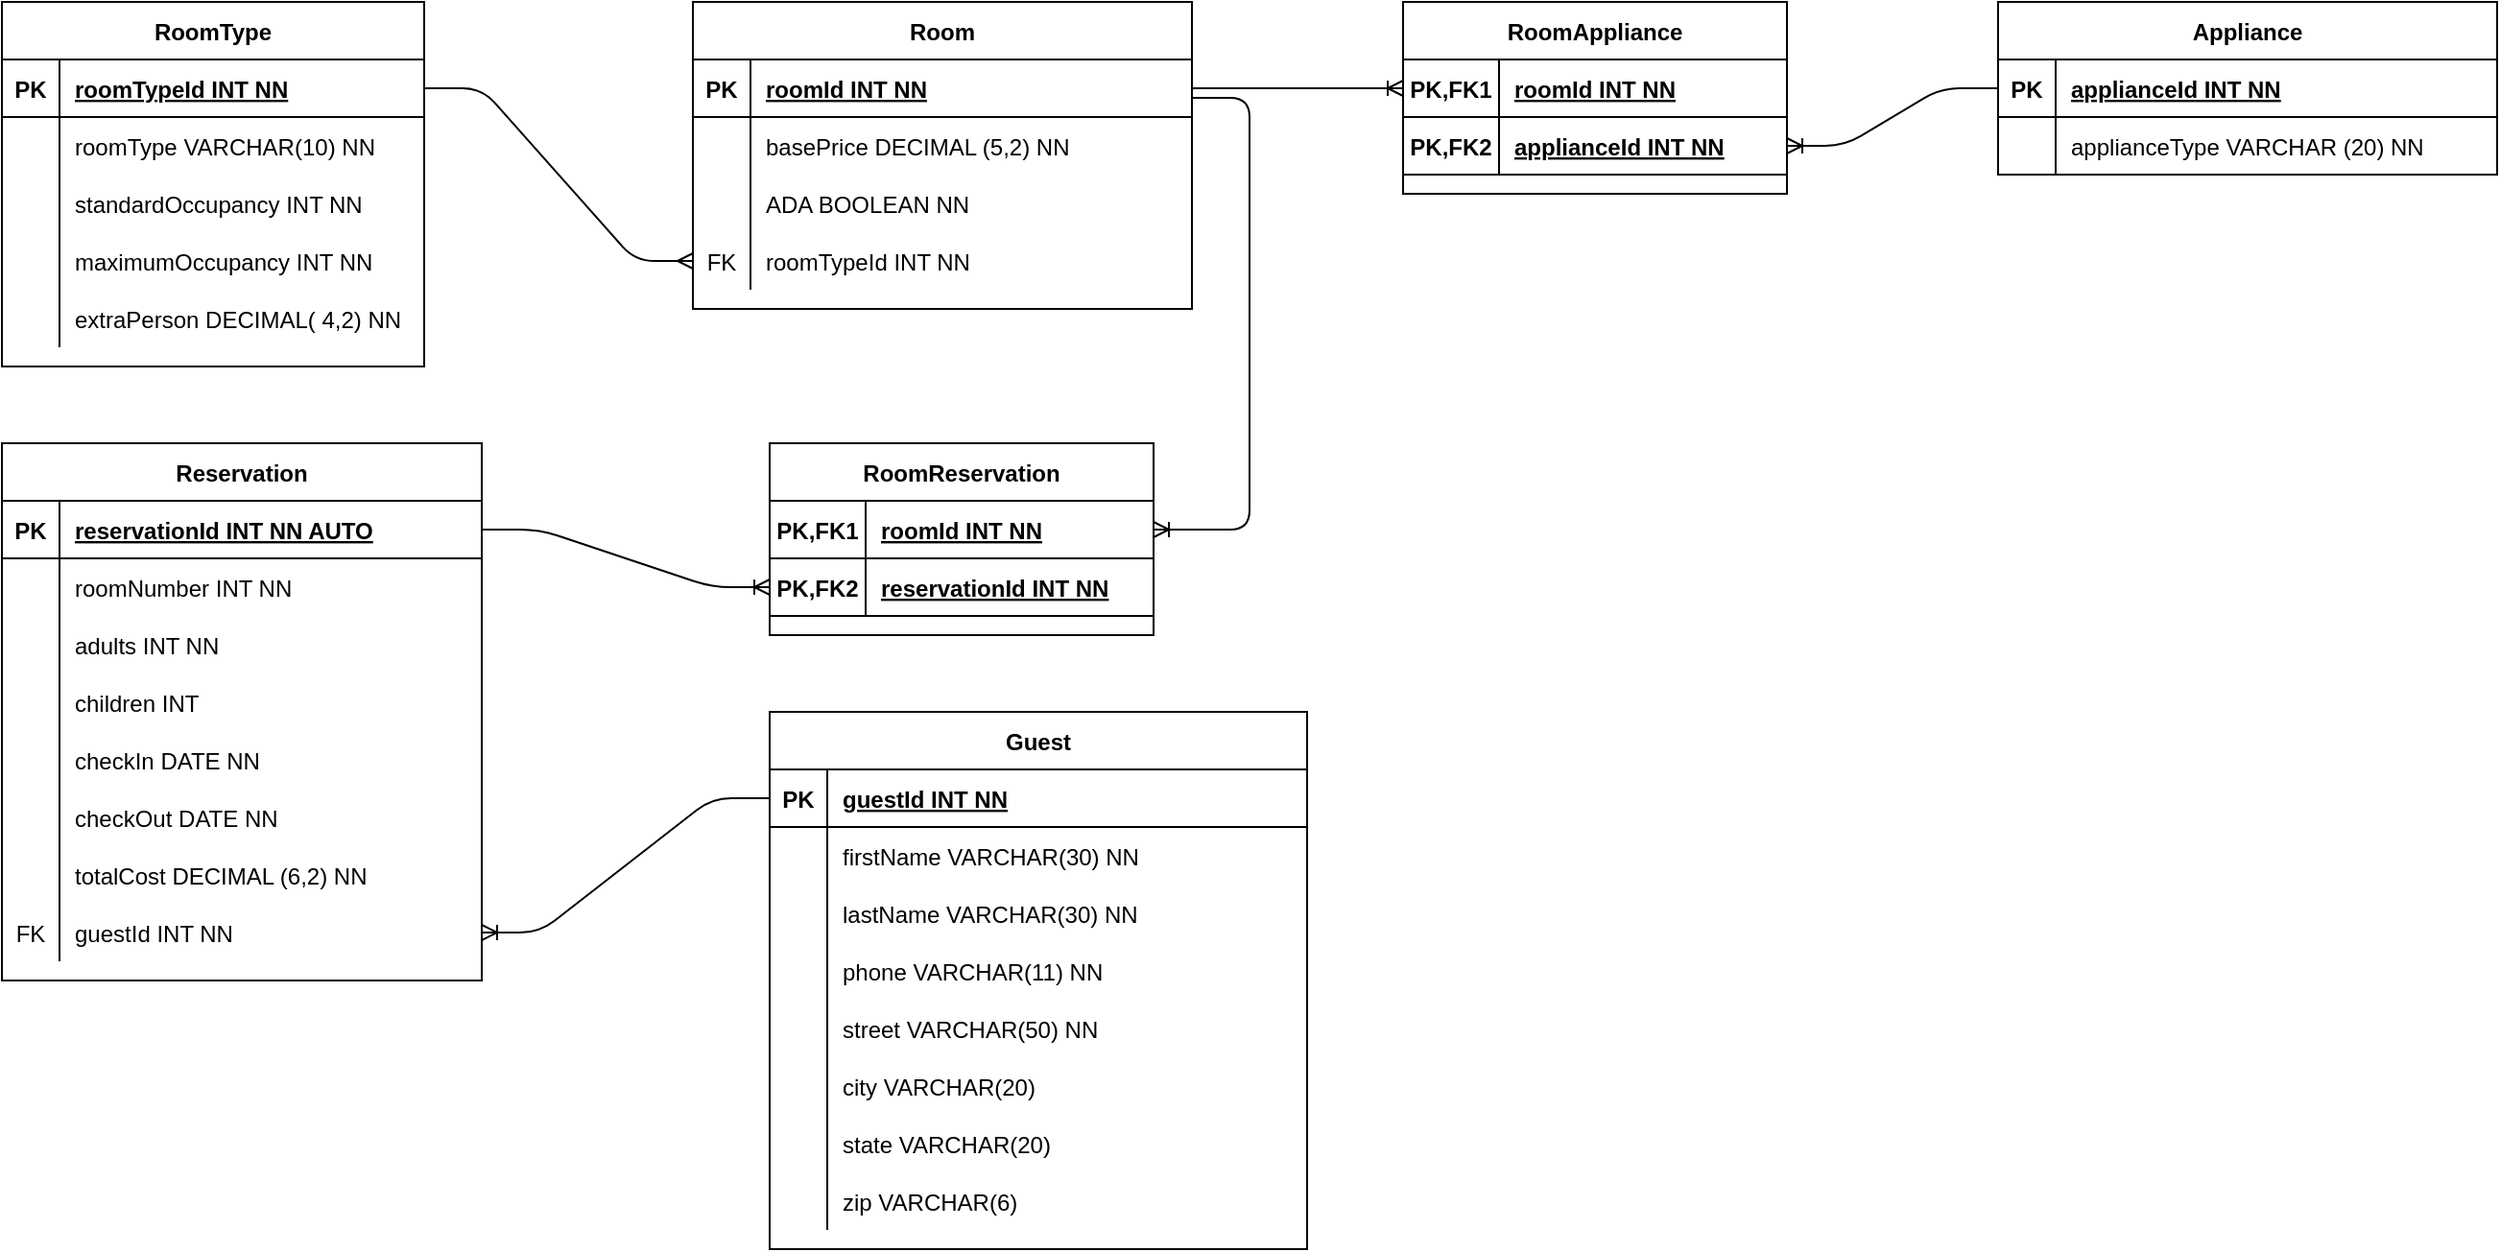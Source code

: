 <mxfile version="13.10.6" type="device"><diagram id="R2lEEEUBdFMjLlhIrx00" name="Page-1"><mxGraphModel dx="1038" dy="523" grid="1" gridSize="10" guides="1" tooltips="1" connect="1" arrows="1" fold="1" page="1" pageScale="1" pageWidth="850" pageHeight="1100" math="0" shadow="0" extFonts="Permanent Marker^https://fonts.googleapis.com/css?family=Permanent+Marker"><root><mxCell id="0"/><mxCell id="1" parent="0"/><mxCell id="MQAcU1y-1bEN9qpR6z3b-1" value="Room" style="shape=table;startSize=30;container=1;collapsible=1;childLayout=tableLayout;fixedRows=1;rowLines=0;fontStyle=1;align=center;resizeLast=1;" vertex="1" parent="1"><mxGeometry x="370" y="200" width="260" height="160" as="geometry"/></mxCell><mxCell id="MQAcU1y-1bEN9qpR6z3b-2" value="" style="shape=partialRectangle;collapsible=0;dropTarget=0;pointerEvents=0;fillColor=none;top=0;left=0;bottom=1;right=0;points=[[0,0.5],[1,0.5]];portConstraint=eastwest;" vertex="1" parent="MQAcU1y-1bEN9qpR6z3b-1"><mxGeometry y="30" width="260" height="30" as="geometry"/></mxCell><mxCell id="MQAcU1y-1bEN9qpR6z3b-3" value="PK" style="shape=partialRectangle;connectable=0;fillColor=none;top=0;left=0;bottom=0;right=0;fontStyle=1;overflow=hidden;" vertex="1" parent="MQAcU1y-1bEN9qpR6z3b-2"><mxGeometry width="30" height="30" as="geometry"/></mxCell><mxCell id="MQAcU1y-1bEN9qpR6z3b-4" value="roomId INT NN" style="shape=partialRectangle;connectable=0;fillColor=none;top=0;left=0;bottom=0;right=0;align=left;spacingLeft=6;fontStyle=5;overflow=hidden;" vertex="1" parent="MQAcU1y-1bEN9qpR6z3b-2"><mxGeometry x="30" width="230" height="30" as="geometry"/></mxCell><mxCell id="MQAcU1y-1bEN9qpR6z3b-5" value="" style="shape=partialRectangle;collapsible=0;dropTarget=0;pointerEvents=0;fillColor=none;top=0;left=0;bottom=0;right=0;points=[[0,0.5],[1,0.5]];portConstraint=eastwest;" vertex="1" parent="MQAcU1y-1bEN9qpR6z3b-1"><mxGeometry y="60" width="260" height="30" as="geometry"/></mxCell><mxCell id="MQAcU1y-1bEN9qpR6z3b-6" value="" style="shape=partialRectangle;connectable=0;fillColor=none;top=0;left=0;bottom=0;right=0;editable=1;overflow=hidden;" vertex="1" parent="MQAcU1y-1bEN9qpR6z3b-5"><mxGeometry width="30" height="30" as="geometry"/></mxCell><mxCell id="MQAcU1y-1bEN9qpR6z3b-7" value="basePrice DECIMAL (5,2) NN" style="shape=partialRectangle;connectable=0;fillColor=none;top=0;left=0;bottom=0;right=0;align=left;spacingLeft=6;overflow=hidden;" vertex="1" parent="MQAcU1y-1bEN9qpR6z3b-5"><mxGeometry x="30" width="230" height="30" as="geometry"/></mxCell><mxCell id="MQAcU1y-1bEN9qpR6z3b-8" value="" style="shape=partialRectangle;collapsible=0;dropTarget=0;pointerEvents=0;fillColor=none;top=0;left=0;bottom=0;right=0;points=[[0,0.5],[1,0.5]];portConstraint=eastwest;" vertex="1" parent="MQAcU1y-1bEN9qpR6z3b-1"><mxGeometry y="90" width="260" height="30" as="geometry"/></mxCell><mxCell id="MQAcU1y-1bEN9qpR6z3b-9" value="" style="shape=partialRectangle;connectable=0;fillColor=none;top=0;left=0;bottom=0;right=0;editable=1;overflow=hidden;" vertex="1" parent="MQAcU1y-1bEN9qpR6z3b-8"><mxGeometry width="30" height="30" as="geometry"/></mxCell><mxCell id="MQAcU1y-1bEN9qpR6z3b-10" value="ADA BOOLEAN NN" style="shape=partialRectangle;connectable=0;fillColor=none;top=0;left=0;bottom=0;right=0;align=left;spacingLeft=6;overflow=hidden;" vertex="1" parent="MQAcU1y-1bEN9qpR6z3b-8"><mxGeometry x="30" width="230" height="30" as="geometry"/></mxCell><mxCell id="MQAcU1y-1bEN9qpR6z3b-11" value="" style="shape=partialRectangle;collapsible=0;dropTarget=0;pointerEvents=0;fillColor=none;top=0;left=0;bottom=0;right=0;points=[[0,0.5],[1,0.5]];portConstraint=eastwest;" vertex="1" parent="MQAcU1y-1bEN9qpR6z3b-1"><mxGeometry y="120" width="260" height="30" as="geometry"/></mxCell><mxCell id="MQAcU1y-1bEN9qpR6z3b-12" value="FK" style="shape=partialRectangle;connectable=0;fillColor=none;top=0;left=0;bottom=0;right=0;editable=1;overflow=hidden;" vertex="1" parent="MQAcU1y-1bEN9qpR6z3b-11"><mxGeometry width="30" height="30" as="geometry"/></mxCell><mxCell id="MQAcU1y-1bEN9qpR6z3b-13" value="roomTypeId INT NN" style="shape=partialRectangle;connectable=0;fillColor=none;top=0;left=0;bottom=0;right=0;align=left;spacingLeft=6;overflow=hidden;" vertex="1" parent="MQAcU1y-1bEN9qpR6z3b-11"><mxGeometry x="30" width="230" height="30" as="geometry"/></mxCell><mxCell id="MQAcU1y-1bEN9qpR6z3b-14" value="RoomType" style="shape=table;startSize=30;container=1;collapsible=1;childLayout=tableLayout;fixedRows=1;rowLines=0;fontStyle=1;align=center;resizeLast=1;" vertex="1" parent="1"><mxGeometry x="10" y="200" width="220" height="190" as="geometry"/></mxCell><mxCell id="MQAcU1y-1bEN9qpR6z3b-15" value="" style="shape=partialRectangle;collapsible=0;dropTarget=0;pointerEvents=0;fillColor=none;top=0;left=0;bottom=1;right=0;points=[[0,0.5],[1,0.5]];portConstraint=eastwest;" vertex="1" parent="MQAcU1y-1bEN9qpR6z3b-14"><mxGeometry y="30" width="220" height="30" as="geometry"/></mxCell><mxCell id="MQAcU1y-1bEN9qpR6z3b-16" value="PK" style="shape=partialRectangle;connectable=0;fillColor=none;top=0;left=0;bottom=0;right=0;fontStyle=1;overflow=hidden;" vertex="1" parent="MQAcU1y-1bEN9qpR6z3b-15"><mxGeometry width="30" height="30" as="geometry"/></mxCell><mxCell id="MQAcU1y-1bEN9qpR6z3b-17" value="roomTypeId INT NN" style="shape=partialRectangle;connectable=0;fillColor=none;top=0;left=0;bottom=0;right=0;align=left;spacingLeft=6;fontStyle=5;overflow=hidden;" vertex="1" parent="MQAcU1y-1bEN9qpR6z3b-15"><mxGeometry x="30" width="190" height="30" as="geometry"/></mxCell><mxCell id="MQAcU1y-1bEN9qpR6z3b-18" value="" style="shape=partialRectangle;collapsible=0;dropTarget=0;pointerEvents=0;fillColor=none;top=0;left=0;bottom=0;right=0;points=[[0,0.5],[1,0.5]];portConstraint=eastwest;" vertex="1" parent="MQAcU1y-1bEN9qpR6z3b-14"><mxGeometry y="60" width="220" height="30" as="geometry"/></mxCell><mxCell id="MQAcU1y-1bEN9qpR6z3b-19" value="" style="shape=partialRectangle;connectable=0;fillColor=none;top=0;left=0;bottom=0;right=0;editable=1;overflow=hidden;" vertex="1" parent="MQAcU1y-1bEN9qpR6z3b-18"><mxGeometry width="30" height="30" as="geometry"/></mxCell><mxCell id="MQAcU1y-1bEN9qpR6z3b-20" value="roomType VARCHAR(10) NN" style="shape=partialRectangle;connectable=0;fillColor=none;top=0;left=0;bottom=0;right=0;align=left;spacingLeft=6;overflow=hidden;" vertex="1" parent="MQAcU1y-1bEN9qpR6z3b-18"><mxGeometry x="30" width="190" height="30" as="geometry"/></mxCell><mxCell id="MQAcU1y-1bEN9qpR6z3b-21" value="" style="shape=partialRectangle;collapsible=0;dropTarget=0;pointerEvents=0;fillColor=none;top=0;left=0;bottom=0;right=0;points=[[0,0.5],[1,0.5]];portConstraint=eastwest;" vertex="1" parent="MQAcU1y-1bEN9qpR6z3b-14"><mxGeometry y="90" width="220" height="30" as="geometry"/></mxCell><mxCell id="MQAcU1y-1bEN9qpR6z3b-22" value="" style="shape=partialRectangle;connectable=0;fillColor=none;top=0;left=0;bottom=0;right=0;editable=1;overflow=hidden;" vertex="1" parent="MQAcU1y-1bEN9qpR6z3b-21"><mxGeometry width="30" height="30" as="geometry"/></mxCell><mxCell id="MQAcU1y-1bEN9qpR6z3b-23" value="standardOccupancy INT NN" style="shape=partialRectangle;connectable=0;fillColor=none;top=0;left=0;bottom=0;right=0;align=left;spacingLeft=6;overflow=hidden;" vertex="1" parent="MQAcU1y-1bEN9qpR6z3b-21"><mxGeometry x="30" width="190" height="30" as="geometry"/></mxCell><mxCell id="MQAcU1y-1bEN9qpR6z3b-27" value="" style="shape=partialRectangle;collapsible=0;dropTarget=0;pointerEvents=0;fillColor=none;top=0;left=0;bottom=0;right=0;points=[[0,0.5],[1,0.5]];portConstraint=eastwest;" vertex="1" parent="MQAcU1y-1bEN9qpR6z3b-14"><mxGeometry y="120" width="220" height="30" as="geometry"/></mxCell><mxCell id="MQAcU1y-1bEN9qpR6z3b-28" value="" style="shape=partialRectangle;connectable=0;fillColor=none;top=0;left=0;bottom=0;right=0;editable=1;overflow=hidden;" vertex="1" parent="MQAcU1y-1bEN9qpR6z3b-27"><mxGeometry width="30" height="30" as="geometry"/></mxCell><mxCell id="MQAcU1y-1bEN9qpR6z3b-29" value="maximumOccupancy INT NN" style="shape=partialRectangle;connectable=0;fillColor=none;top=0;left=0;bottom=0;right=0;align=left;spacingLeft=6;overflow=hidden;" vertex="1" parent="MQAcU1y-1bEN9qpR6z3b-27"><mxGeometry x="30" width="190" height="30" as="geometry"/></mxCell><mxCell id="MQAcU1y-1bEN9qpR6z3b-24" value="" style="shape=partialRectangle;collapsible=0;dropTarget=0;pointerEvents=0;fillColor=none;top=0;left=0;bottom=0;right=0;points=[[0,0.5],[1,0.5]];portConstraint=eastwest;" vertex="1" parent="MQAcU1y-1bEN9qpR6z3b-14"><mxGeometry y="150" width="220" height="30" as="geometry"/></mxCell><mxCell id="MQAcU1y-1bEN9qpR6z3b-25" value="" style="shape=partialRectangle;connectable=0;fillColor=none;top=0;left=0;bottom=0;right=0;editable=1;overflow=hidden;" vertex="1" parent="MQAcU1y-1bEN9qpR6z3b-24"><mxGeometry width="30" height="30" as="geometry"/></mxCell><mxCell id="MQAcU1y-1bEN9qpR6z3b-26" value="extraPerson DECIMAL( 4,2) NN" style="shape=partialRectangle;connectable=0;fillColor=none;top=0;left=0;bottom=0;right=0;align=left;spacingLeft=6;overflow=hidden;" vertex="1" parent="MQAcU1y-1bEN9qpR6z3b-24"><mxGeometry x="30" width="190" height="30" as="geometry"/></mxCell><mxCell id="MQAcU1y-1bEN9qpR6z3b-30" value="Guest" style="shape=table;startSize=30;container=1;collapsible=1;childLayout=tableLayout;fixedRows=1;rowLines=0;fontStyle=1;align=center;resizeLast=1;" vertex="1" parent="1"><mxGeometry x="410" y="570" width="280" height="280" as="geometry"/></mxCell><mxCell id="MQAcU1y-1bEN9qpR6z3b-31" value="" style="shape=partialRectangle;collapsible=0;dropTarget=0;pointerEvents=0;fillColor=none;top=0;left=0;bottom=1;right=0;points=[[0,0.5],[1,0.5]];portConstraint=eastwest;" vertex="1" parent="MQAcU1y-1bEN9qpR6z3b-30"><mxGeometry y="30" width="280" height="30" as="geometry"/></mxCell><mxCell id="MQAcU1y-1bEN9qpR6z3b-32" value="PK" style="shape=partialRectangle;connectable=0;fillColor=none;top=0;left=0;bottom=0;right=0;fontStyle=1;overflow=hidden;" vertex="1" parent="MQAcU1y-1bEN9qpR6z3b-31"><mxGeometry width="30" height="30" as="geometry"/></mxCell><mxCell id="MQAcU1y-1bEN9qpR6z3b-33" value="guestId INT NN" style="shape=partialRectangle;connectable=0;fillColor=none;top=0;left=0;bottom=0;right=0;align=left;spacingLeft=6;fontStyle=5;overflow=hidden;" vertex="1" parent="MQAcU1y-1bEN9qpR6z3b-31"><mxGeometry x="30" width="250" height="30" as="geometry"/></mxCell><mxCell id="MQAcU1y-1bEN9qpR6z3b-34" value="" style="shape=partialRectangle;collapsible=0;dropTarget=0;pointerEvents=0;fillColor=none;top=0;left=0;bottom=0;right=0;points=[[0,0.5],[1,0.5]];portConstraint=eastwest;" vertex="1" parent="MQAcU1y-1bEN9qpR6z3b-30"><mxGeometry y="60" width="280" height="30" as="geometry"/></mxCell><mxCell id="MQAcU1y-1bEN9qpR6z3b-35" value="" style="shape=partialRectangle;connectable=0;fillColor=none;top=0;left=0;bottom=0;right=0;editable=1;overflow=hidden;" vertex="1" parent="MQAcU1y-1bEN9qpR6z3b-34"><mxGeometry width="30" height="30" as="geometry"/></mxCell><mxCell id="MQAcU1y-1bEN9qpR6z3b-36" value="firstName VARCHAR(30) NN" style="shape=partialRectangle;connectable=0;fillColor=none;top=0;left=0;bottom=0;right=0;align=left;spacingLeft=6;overflow=hidden;" vertex="1" parent="MQAcU1y-1bEN9qpR6z3b-34"><mxGeometry x="30" width="250" height="30" as="geometry"/></mxCell><mxCell id="MQAcU1y-1bEN9qpR6z3b-37" value="" style="shape=partialRectangle;collapsible=0;dropTarget=0;pointerEvents=0;fillColor=none;top=0;left=0;bottom=0;right=0;points=[[0,0.5],[1,0.5]];portConstraint=eastwest;" vertex="1" parent="MQAcU1y-1bEN9qpR6z3b-30"><mxGeometry y="90" width="280" height="30" as="geometry"/></mxCell><mxCell id="MQAcU1y-1bEN9qpR6z3b-38" value="" style="shape=partialRectangle;connectable=0;fillColor=none;top=0;left=0;bottom=0;right=0;editable=1;overflow=hidden;" vertex="1" parent="MQAcU1y-1bEN9qpR6z3b-37"><mxGeometry width="30" height="30" as="geometry"/></mxCell><mxCell id="MQAcU1y-1bEN9qpR6z3b-39" value="lastName VARCHAR(30) NN" style="shape=partialRectangle;connectable=0;fillColor=none;top=0;left=0;bottom=0;right=0;align=left;spacingLeft=6;overflow=hidden;" vertex="1" parent="MQAcU1y-1bEN9qpR6z3b-37"><mxGeometry x="30" width="250" height="30" as="geometry"/></mxCell><mxCell id="MQAcU1y-1bEN9qpR6z3b-40" value="" style="shape=partialRectangle;collapsible=0;dropTarget=0;pointerEvents=0;fillColor=none;top=0;left=0;bottom=0;right=0;points=[[0,0.5],[1,0.5]];portConstraint=eastwest;" vertex="1" parent="MQAcU1y-1bEN9qpR6z3b-30"><mxGeometry y="120" width="280" height="30" as="geometry"/></mxCell><mxCell id="MQAcU1y-1bEN9qpR6z3b-41" value="" style="shape=partialRectangle;connectable=0;fillColor=none;top=0;left=0;bottom=0;right=0;editable=1;overflow=hidden;" vertex="1" parent="MQAcU1y-1bEN9qpR6z3b-40"><mxGeometry width="30" height="30" as="geometry"/></mxCell><mxCell id="MQAcU1y-1bEN9qpR6z3b-42" value="phone VARCHAR(11) NN" style="shape=partialRectangle;connectable=0;fillColor=none;top=0;left=0;bottom=0;right=0;align=left;spacingLeft=6;overflow=hidden;" vertex="1" parent="MQAcU1y-1bEN9qpR6z3b-40"><mxGeometry x="30" width="250" height="30" as="geometry"/></mxCell><mxCell id="MQAcU1y-1bEN9qpR6z3b-49" value="" style="shape=partialRectangle;collapsible=0;dropTarget=0;pointerEvents=0;fillColor=none;top=0;left=0;bottom=0;right=0;points=[[0,0.5],[1,0.5]];portConstraint=eastwest;" vertex="1" parent="MQAcU1y-1bEN9qpR6z3b-30"><mxGeometry y="150" width="280" height="30" as="geometry"/></mxCell><mxCell id="MQAcU1y-1bEN9qpR6z3b-50" value="" style="shape=partialRectangle;connectable=0;fillColor=none;top=0;left=0;bottom=0;right=0;editable=1;overflow=hidden;" vertex="1" parent="MQAcU1y-1bEN9qpR6z3b-49"><mxGeometry width="30" height="30" as="geometry"/></mxCell><mxCell id="MQAcU1y-1bEN9qpR6z3b-51" value="street VARCHAR(50) NN" style="shape=partialRectangle;connectable=0;fillColor=none;top=0;left=0;bottom=0;right=0;align=left;spacingLeft=6;overflow=hidden;" vertex="1" parent="MQAcU1y-1bEN9qpR6z3b-49"><mxGeometry x="30" width="250" height="30" as="geometry"/></mxCell><mxCell id="MQAcU1y-1bEN9qpR6z3b-52" value="" style="shape=partialRectangle;collapsible=0;dropTarget=0;pointerEvents=0;fillColor=none;top=0;left=0;bottom=0;right=0;points=[[0,0.5],[1,0.5]];portConstraint=eastwest;" vertex="1" parent="MQAcU1y-1bEN9qpR6z3b-30"><mxGeometry y="180" width="280" height="30" as="geometry"/></mxCell><mxCell id="MQAcU1y-1bEN9qpR6z3b-53" value="" style="shape=partialRectangle;connectable=0;fillColor=none;top=0;left=0;bottom=0;right=0;editable=1;overflow=hidden;" vertex="1" parent="MQAcU1y-1bEN9qpR6z3b-52"><mxGeometry width="30" height="30" as="geometry"/></mxCell><mxCell id="MQAcU1y-1bEN9qpR6z3b-54" value="city VARCHAR(20)" style="shape=partialRectangle;connectable=0;fillColor=none;top=0;left=0;bottom=0;right=0;align=left;spacingLeft=6;overflow=hidden;" vertex="1" parent="MQAcU1y-1bEN9qpR6z3b-52"><mxGeometry x="30" width="250" height="30" as="geometry"/></mxCell><mxCell id="MQAcU1y-1bEN9qpR6z3b-43" value="" style="shape=partialRectangle;collapsible=0;dropTarget=0;pointerEvents=0;fillColor=none;top=0;left=0;bottom=0;right=0;points=[[0,0.5],[1,0.5]];portConstraint=eastwest;" vertex="1" parent="MQAcU1y-1bEN9qpR6z3b-30"><mxGeometry y="210" width="280" height="30" as="geometry"/></mxCell><mxCell id="MQAcU1y-1bEN9qpR6z3b-44" value="" style="shape=partialRectangle;connectable=0;fillColor=none;top=0;left=0;bottom=0;right=0;editable=1;overflow=hidden;" vertex="1" parent="MQAcU1y-1bEN9qpR6z3b-43"><mxGeometry width="30" height="30" as="geometry"/></mxCell><mxCell id="MQAcU1y-1bEN9qpR6z3b-45" value="state VARCHAR(20)" style="shape=partialRectangle;connectable=0;fillColor=none;top=0;left=0;bottom=0;right=0;align=left;spacingLeft=6;overflow=hidden;" vertex="1" parent="MQAcU1y-1bEN9qpR6z3b-43"><mxGeometry x="30" width="250" height="30" as="geometry"/></mxCell><mxCell id="MQAcU1y-1bEN9qpR6z3b-46" value="" style="shape=partialRectangle;collapsible=0;dropTarget=0;pointerEvents=0;fillColor=none;top=0;left=0;bottom=0;right=0;points=[[0,0.5],[1,0.5]];portConstraint=eastwest;" vertex="1" parent="MQAcU1y-1bEN9qpR6z3b-30"><mxGeometry y="240" width="280" height="30" as="geometry"/></mxCell><mxCell id="MQAcU1y-1bEN9qpR6z3b-47" value="" style="shape=partialRectangle;connectable=0;fillColor=none;top=0;left=0;bottom=0;right=0;editable=1;overflow=hidden;" vertex="1" parent="MQAcU1y-1bEN9qpR6z3b-46"><mxGeometry width="30" height="30" as="geometry"/></mxCell><mxCell id="MQAcU1y-1bEN9qpR6z3b-48" value="zip VARCHAR(6)" style="shape=partialRectangle;connectable=0;fillColor=none;top=0;left=0;bottom=0;right=0;align=left;spacingLeft=6;overflow=hidden;" vertex="1" parent="MQAcU1y-1bEN9qpR6z3b-46"><mxGeometry x="30" width="250" height="30" as="geometry"/></mxCell><mxCell id="MQAcU1y-1bEN9qpR6z3b-55" value="Reservation" style="shape=table;startSize=30;container=1;collapsible=1;childLayout=tableLayout;fixedRows=1;rowLines=0;fontStyle=1;align=center;resizeLast=1;" vertex="1" parent="1"><mxGeometry x="10" y="430" width="250" height="280" as="geometry"/></mxCell><mxCell id="MQAcU1y-1bEN9qpR6z3b-56" value="" style="shape=partialRectangle;collapsible=0;dropTarget=0;pointerEvents=0;fillColor=none;top=0;left=0;bottom=1;right=0;points=[[0,0.5],[1,0.5]];portConstraint=eastwest;" vertex="1" parent="MQAcU1y-1bEN9qpR6z3b-55"><mxGeometry y="30" width="250" height="30" as="geometry"/></mxCell><mxCell id="MQAcU1y-1bEN9qpR6z3b-57" value="PK" style="shape=partialRectangle;connectable=0;fillColor=none;top=0;left=0;bottom=0;right=0;fontStyle=1;overflow=hidden;" vertex="1" parent="MQAcU1y-1bEN9qpR6z3b-56"><mxGeometry width="30" height="30" as="geometry"/></mxCell><mxCell id="MQAcU1y-1bEN9qpR6z3b-58" value="reservationId INT NN AUTO" style="shape=partialRectangle;connectable=0;fillColor=none;top=0;left=0;bottom=0;right=0;align=left;spacingLeft=6;fontStyle=5;overflow=hidden;" vertex="1" parent="MQAcU1y-1bEN9qpR6z3b-56"><mxGeometry x="30" width="220" height="30" as="geometry"/></mxCell><mxCell id="MQAcU1y-1bEN9qpR6z3b-77" value="" style="shape=partialRectangle;collapsible=0;dropTarget=0;pointerEvents=0;fillColor=none;top=0;left=0;bottom=0;right=0;points=[[0,0.5],[1,0.5]];portConstraint=eastwest;" vertex="1" parent="MQAcU1y-1bEN9qpR6z3b-55"><mxGeometry y="60" width="250" height="30" as="geometry"/></mxCell><mxCell id="MQAcU1y-1bEN9qpR6z3b-78" value="" style="shape=partialRectangle;connectable=0;fillColor=none;top=0;left=0;bottom=0;right=0;editable=1;overflow=hidden;" vertex="1" parent="MQAcU1y-1bEN9qpR6z3b-77"><mxGeometry width="30" height="30" as="geometry"/></mxCell><mxCell id="MQAcU1y-1bEN9qpR6z3b-79" value="roomNumber INT NN" style="shape=partialRectangle;connectable=0;fillColor=none;top=0;left=0;bottom=0;right=0;align=left;spacingLeft=6;overflow=hidden;" vertex="1" parent="MQAcU1y-1bEN9qpR6z3b-77"><mxGeometry x="30" width="220" height="30" as="geometry"/></mxCell><mxCell id="MQAcU1y-1bEN9qpR6z3b-74" value="" style="shape=partialRectangle;collapsible=0;dropTarget=0;pointerEvents=0;fillColor=none;top=0;left=0;bottom=0;right=0;points=[[0,0.5],[1,0.5]];portConstraint=eastwest;" vertex="1" parent="MQAcU1y-1bEN9qpR6z3b-55"><mxGeometry y="90" width="250" height="30" as="geometry"/></mxCell><mxCell id="MQAcU1y-1bEN9qpR6z3b-75" value="" style="shape=partialRectangle;connectable=0;fillColor=none;top=0;left=0;bottom=0;right=0;editable=1;overflow=hidden;" vertex="1" parent="MQAcU1y-1bEN9qpR6z3b-74"><mxGeometry width="30" height="30" as="geometry"/></mxCell><mxCell id="MQAcU1y-1bEN9qpR6z3b-76" value="adults INT NN" style="shape=partialRectangle;connectable=0;fillColor=none;top=0;left=0;bottom=0;right=0;align=left;spacingLeft=6;overflow=hidden;" vertex="1" parent="MQAcU1y-1bEN9qpR6z3b-74"><mxGeometry x="30" width="220" height="30" as="geometry"/></mxCell><mxCell id="MQAcU1y-1bEN9qpR6z3b-68" value="" style="shape=partialRectangle;collapsible=0;dropTarget=0;pointerEvents=0;fillColor=none;top=0;left=0;bottom=0;right=0;points=[[0,0.5],[1,0.5]];portConstraint=eastwest;" vertex="1" parent="MQAcU1y-1bEN9qpR6z3b-55"><mxGeometry y="120" width="250" height="30" as="geometry"/></mxCell><mxCell id="MQAcU1y-1bEN9qpR6z3b-69" value="" style="shape=partialRectangle;connectable=0;fillColor=none;top=0;left=0;bottom=0;right=0;editable=1;overflow=hidden;" vertex="1" parent="MQAcU1y-1bEN9qpR6z3b-68"><mxGeometry width="30" height="30" as="geometry"/></mxCell><mxCell id="MQAcU1y-1bEN9qpR6z3b-70" value="children INT" style="shape=partialRectangle;connectable=0;fillColor=none;top=0;left=0;bottom=0;right=0;align=left;spacingLeft=6;overflow=hidden;" vertex="1" parent="MQAcU1y-1bEN9qpR6z3b-68"><mxGeometry x="30" width="220" height="30" as="geometry"/></mxCell><mxCell id="MQAcU1y-1bEN9qpR6z3b-71" value="" style="shape=partialRectangle;collapsible=0;dropTarget=0;pointerEvents=0;fillColor=none;top=0;left=0;bottom=0;right=0;points=[[0,0.5],[1,0.5]];portConstraint=eastwest;" vertex="1" parent="MQAcU1y-1bEN9qpR6z3b-55"><mxGeometry y="150" width="250" height="30" as="geometry"/></mxCell><mxCell id="MQAcU1y-1bEN9qpR6z3b-72" value="" style="shape=partialRectangle;connectable=0;fillColor=none;top=0;left=0;bottom=0;right=0;editable=1;overflow=hidden;" vertex="1" parent="MQAcU1y-1bEN9qpR6z3b-71"><mxGeometry width="30" height="30" as="geometry"/></mxCell><mxCell id="MQAcU1y-1bEN9qpR6z3b-73" value="checkIn DATE NN" style="shape=partialRectangle;connectable=0;fillColor=none;top=0;left=0;bottom=0;right=0;align=left;spacingLeft=6;overflow=hidden;" vertex="1" parent="MQAcU1y-1bEN9qpR6z3b-71"><mxGeometry x="30" width="220" height="30" as="geometry"/></mxCell><mxCell id="MQAcU1y-1bEN9qpR6z3b-59" value="" style="shape=partialRectangle;collapsible=0;dropTarget=0;pointerEvents=0;fillColor=none;top=0;left=0;bottom=0;right=0;points=[[0,0.5],[1,0.5]];portConstraint=eastwest;" vertex="1" parent="MQAcU1y-1bEN9qpR6z3b-55"><mxGeometry y="180" width="250" height="30" as="geometry"/></mxCell><mxCell id="MQAcU1y-1bEN9qpR6z3b-60" value="" style="shape=partialRectangle;connectable=0;fillColor=none;top=0;left=0;bottom=0;right=0;editable=1;overflow=hidden;" vertex="1" parent="MQAcU1y-1bEN9qpR6z3b-59"><mxGeometry width="30" height="30" as="geometry"/></mxCell><mxCell id="MQAcU1y-1bEN9qpR6z3b-61" value="checkOut DATE NN" style="shape=partialRectangle;connectable=0;fillColor=none;top=0;left=0;bottom=0;right=0;align=left;spacingLeft=6;overflow=hidden;" vertex="1" parent="MQAcU1y-1bEN9qpR6z3b-59"><mxGeometry x="30" width="220" height="30" as="geometry"/></mxCell><mxCell id="MQAcU1y-1bEN9qpR6z3b-62" value="" style="shape=partialRectangle;collapsible=0;dropTarget=0;pointerEvents=0;fillColor=none;top=0;left=0;bottom=0;right=0;points=[[0,0.5],[1,0.5]];portConstraint=eastwest;" vertex="1" parent="MQAcU1y-1bEN9qpR6z3b-55"><mxGeometry y="210" width="250" height="30" as="geometry"/></mxCell><mxCell id="MQAcU1y-1bEN9qpR6z3b-63" value="" style="shape=partialRectangle;connectable=0;fillColor=none;top=0;left=0;bottom=0;right=0;editable=1;overflow=hidden;" vertex="1" parent="MQAcU1y-1bEN9qpR6z3b-62"><mxGeometry width="30" height="30" as="geometry"/></mxCell><mxCell id="MQAcU1y-1bEN9qpR6z3b-64" value="totalCost DECIMAL (6,2) NN" style="shape=partialRectangle;connectable=0;fillColor=none;top=0;left=0;bottom=0;right=0;align=left;spacingLeft=6;overflow=hidden;" vertex="1" parent="MQAcU1y-1bEN9qpR6z3b-62"><mxGeometry x="30" width="220" height="30" as="geometry"/></mxCell><mxCell id="MQAcU1y-1bEN9qpR6z3b-65" value="" style="shape=partialRectangle;collapsible=0;dropTarget=0;pointerEvents=0;fillColor=none;top=0;left=0;bottom=0;right=0;points=[[0,0.5],[1,0.5]];portConstraint=eastwest;" vertex="1" parent="MQAcU1y-1bEN9qpR6z3b-55"><mxGeometry y="240" width="250" height="30" as="geometry"/></mxCell><mxCell id="MQAcU1y-1bEN9qpR6z3b-66" value="FK" style="shape=partialRectangle;connectable=0;fillColor=none;top=0;left=0;bottom=0;right=0;editable=1;overflow=hidden;" vertex="1" parent="MQAcU1y-1bEN9qpR6z3b-65"><mxGeometry width="30" height="30" as="geometry"/></mxCell><mxCell id="MQAcU1y-1bEN9qpR6z3b-67" value="guestId INT NN" style="shape=partialRectangle;connectable=0;fillColor=none;top=0;left=0;bottom=0;right=0;align=left;spacingLeft=6;overflow=hidden;" vertex="1" parent="MQAcU1y-1bEN9qpR6z3b-65"><mxGeometry x="30" width="220" height="30" as="geometry"/></mxCell><mxCell id="MQAcU1y-1bEN9qpR6z3b-80" value="Appliance" style="shape=table;startSize=30;container=1;collapsible=1;childLayout=tableLayout;fixedRows=1;rowLines=0;fontStyle=1;align=center;resizeLast=1;" vertex="1" parent="1"><mxGeometry x="1050" y="200" width="260" height="90" as="geometry"/></mxCell><mxCell id="MQAcU1y-1bEN9qpR6z3b-81" value="" style="shape=partialRectangle;collapsible=0;dropTarget=0;pointerEvents=0;fillColor=none;top=0;left=0;bottom=1;right=0;points=[[0,0.5],[1,0.5]];portConstraint=eastwest;" vertex="1" parent="MQAcU1y-1bEN9qpR6z3b-80"><mxGeometry y="30" width="260" height="30" as="geometry"/></mxCell><mxCell id="MQAcU1y-1bEN9qpR6z3b-82" value="PK" style="shape=partialRectangle;connectable=0;fillColor=none;top=0;left=0;bottom=0;right=0;fontStyle=1;overflow=hidden;" vertex="1" parent="MQAcU1y-1bEN9qpR6z3b-81"><mxGeometry width="30" height="30" as="geometry"/></mxCell><mxCell id="MQAcU1y-1bEN9qpR6z3b-83" value="applianceId INT NN" style="shape=partialRectangle;connectable=0;fillColor=none;top=0;left=0;bottom=0;right=0;align=left;spacingLeft=6;fontStyle=5;overflow=hidden;" vertex="1" parent="MQAcU1y-1bEN9qpR6z3b-81"><mxGeometry x="30" width="230" height="30" as="geometry"/></mxCell><mxCell id="MQAcU1y-1bEN9qpR6z3b-84" value="" style="shape=partialRectangle;collapsible=0;dropTarget=0;pointerEvents=0;fillColor=none;top=0;left=0;bottom=0;right=0;points=[[0,0.5],[1,0.5]];portConstraint=eastwest;" vertex="1" parent="MQAcU1y-1bEN9qpR6z3b-80"><mxGeometry y="60" width="260" height="30" as="geometry"/></mxCell><mxCell id="MQAcU1y-1bEN9qpR6z3b-85" value="" style="shape=partialRectangle;connectable=0;fillColor=none;top=0;left=0;bottom=0;right=0;editable=1;overflow=hidden;" vertex="1" parent="MQAcU1y-1bEN9qpR6z3b-84"><mxGeometry width="30" height="30" as="geometry"/></mxCell><mxCell id="MQAcU1y-1bEN9qpR6z3b-86" value="applianceType VARCHAR (20) NN" style="shape=partialRectangle;connectable=0;fillColor=none;top=0;left=0;bottom=0;right=0;align=left;spacingLeft=6;overflow=hidden;" vertex="1" parent="MQAcU1y-1bEN9qpR6z3b-84"><mxGeometry x="30" width="230" height="30" as="geometry"/></mxCell><mxCell id="MQAcU1y-1bEN9qpR6z3b-93" value="RoomAppliance" style="shape=table;startSize=30;container=1;collapsible=1;childLayout=tableLayout;fixedRows=1;rowLines=0;fontStyle=1;align=center;resizeLast=1;" vertex="1" parent="1"><mxGeometry x="740" y="200" width="200" height="100" as="geometry"/></mxCell><mxCell id="MQAcU1y-1bEN9qpR6z3b-94" value="" style="shape=partialRectangle;collapsible=0;dropTarget=0;pointerEvents=0;fillColor=none;top=0;left=0;bottom=1;right=0;points=[[0,0.5],[1,0.5]];portConstraint=eastwest;" vertex="1" parent="MQAcU1y-1bEN9qpR6z3b-93"><mxGeometry y="30" width="200" height="30" as="geometry"/></mxCell><mxCell id="MQAcU1y-1bEN9qpR6z3b-95" value="PK,FK1" style="shape=partialRectangle;connectable=0;fillColor=none;top=0;left=0;bottom=0;right=0;fontStyle=1;overflow=hidden;" vertex="1" parent="MQAcU1y-1bEN9qpR6z3b-94"><mxGeometry width="50" height="30" as="geometry"/></mxCell><mxCell id="MQAcU1y-1bEN9qpR6z3b-96" value="roomId INT NN" style="shape=partialRectangle;connectable=0;fillColor=none;top=0;left=0;bottom=0;right=0;align=left;spacingLeft=6;fontStyle=5;overflow=hidden;" vertex="1" parent="MQAcU1y-1bEN9qpR6z3b-94"><mxGeometry x="50" width="150" height="30" as="geometry"/></mxCell><mxCell id="MQAcU1y-1bEN9qpR6z3b-107" value="" style="shape=partialRectangle;collapsible=0;dropTarget=0;pointerEvents=0;fillColor=none;top=0;left=0;bottom=1;right=0;points=[[0,0.5],[1,0.5]];portConstraint=eastwest;" vertex="1" parent="MQAcU1y-1bEN9qpR6z3b-93"><mxGeometry y="60" width="200" height="30" as="geometry"/></mxCell><mxCell id="MQAcU1y-1bEN9qpR6z3b-108" value="PK,FK2" style="shape=partialRectangle;connectable=0;fillColor=none;top=0;left=0;bottom=0;right=0;fontStyle=1;overflow=hidden;" vertex="1" parent="MQAcU1y-1bEN9qpR6z3b-107"><mxGeometry width="50" height="30" as="geometry"/></mxCell><mxCell id="MQAcU1y-1bEN9qpR6z3b-109" value="applianceId INT NN" style="shape=partialRectangle;connectable=0;fillColor=none;top=0;left=0;bottom=0;right=0;align=left;spacingLeft=6;fontStyle=5;overflow=hidden;" vertex="1" parent="MQAcU1y-1bEN9qpR6z3b-107"><mxGeometry x="50" width="150" height="30" as="geometry"/></mxCell><mxCell id="MQAcU1y-1bEN9qpR6z3b-110" value="RoomReservation" style="shape=table;startSize=30;container=1;collapsible=1;childLayout=tableLayout;fixedRows=1;rowLines=0;fontStyle=1;align=center;resizeLast=1;" vertex="1" parent="1"><mxGeometry x="410" y="430" width="200" height="100" as="geometry"/></mxCell><mxCell id="MQAcU1y-1bEN9qpR6z3b-111" value="" style="shape=partialRectangle;collapsible=0;dropTarget=0;pointerEvents=0;fillColor=none;top=0;left=0;bottom=1;right=0;points=[[0,0.5],[1,0.5]];portConstraint=eastwest;" vertex="1" parent="MQAcU1y-1bEN9qpR6z3b-110"><mxGeometry y="30" width="200" height="30" as="geometry"/></mxCell><mxCell id="MQAcU1y-1bEN9qpR6z3b-112" value="PK,FK1" style="shape=partialRectangle;connectable=0;fillColor=none;top=0;left=0;bottom=0;right=0;fontStyle=1;overflow=hidden;" vertex="1" parent="MQAcU1y-1bEN9qpR6z3b-111"><mxGeometry width="50" height="30" as="geometry"/></mxCell><mxCell id="MQAcU1y-1bEN9qpR6z3b-113" value="roomId INT NN" style="shape=partialRectangle;connectable=0;fillColor=none;top=0;left=0;bottom=0;right=0;align=left;spacingLeft=6;fontStyle=5;overflow=hidden;" vertex="1" parent="MQAcU1y-1bEN9qpR6z3b-111"><mxGeometry x="50" width="150" height="30" as="geometry"/></mxCell><mxCell id="MQAcU1y-1bEN9qpR6z3b-114" value="" style="shape=partialRectangle;collapsible=0;dropTarget=0;pointerEvents=0;fillColor=none;top=0;left=0;bottom=1;right=0;points=[[0,0.5],[1,0.5]];portConstraint=eastwest;" vertex="1" parent="MQAcU1y-1bEN9qpR6z3b-110"><mxGeometry y="60" width="200" height="30" as="geometry"/></mxCell><mxCell id="MQAcU1y-1bEN9qpR6z3b-115" value="PK,FK2" style="shape=partialRectangle;connectable=0;fillColor=none;top=0;left=0;bottom=0;right=0;fontStyle=1;overflow=hidden;" vertex="1" parent="MQAcU1y-1bEN9qpR6z3b-114"><mxGeometry width="50" height="30" as="geometry"/></mxCell><mxCell id="MQAcU1y-1bEN9qpR6z3b-116" value="reservationId INT NN" style="shape=partialRectangle;connectable=0;fillColor=none;top=0;left=0;bottom=0;right=0;align=left;spacingLeft=6;fontStyle=5;overflow=hidden;" vertex="1" parent="MQAcU1y-1bEN9qpR6z3b-114"><mxGeometry x="50" width="150" height="30" as="geometry"/></mxCell><mxCell id="MQAcU1y-1bEN9qpR6z3b-120" value="" style="edgeStyle=entityRelationEdgeStyle;fontSize=12;html=1;endArrow=ERmany;entryX=0;entryY=0.5;entryDx=0;entryDy=0;" edge="1" parent="1" source="MQAcU1y-1bEN9qpR6z3b-15" target="MQAcU1y-1bEN9qpR6z3b-11"><mxGeometry width="100" height="100" relative="1" as="geometry"><mxPoint x="250" y="250" as="sourcePoint"/><mxPoint x="350" y="150" as="targetPoint"/></mxGeometry></mxCell><mxCell id="MQAcU1y-1bEN9qpR6z3b-121" value="" style="edgeStyle=entityRelationEdgeStyle;fontSize=12;html=1;endArrow=ERoneToMany;exitX=1;exitY=0.5;exitDx=0;exitDy=0;entryX=0;entryY=0.5;entryDx=0;entryDy=0;" edge="1" parent="1" source="MQAcU1y-1bEN9qpR6z3b-2" target="MQAcU1y-1bEN9qpR6z3b-94"><mxGeometry width="100" height="100" relative="1" as="geometry"><mxPoint x="560" y="220" as="sourcePoint"/><mxPoint x="660" y="120" as="targetPoint"/></mxGeometry></mxCell><mxCell id="MQAcU1y-1bEN9qpR6z3b-122" value="" style="edgeStyle=entityRelationEdgeStyle;fontSize=12;html=1;endArrow=ERoneToMany;entryX=1;entryY=0.5;entryDx=0;entryDy=0;exitX=0;exitY=0.5;exitDx=0;exitDy=0;" edge="1" parent="1" source="MQAcU1y-1bEN9qpR6z3b-81" target="MQAcU1y-1bEN9qpR6z3b-107"><mxGeometry width="100" height="100" relative="1" as="geometry"><mxPoint x="990" y="290" as="sourcePoint"/><mxPoint x="930" y="410" as="targetPoint"/></mxGeometry></mxCell><mxCell id="MQAcU1y-1bEN9qpR6z3b-123" value="" style="edgeStyle=entityRelationEdgeStyle;fontSize=12;html=1;endArrow=ERoneToMany;entryX=1;entryY=0.5;entryDx=0;entryDy=0;" edge="1" parent="1" target="MQAcU1y-1bEN9qpR6z3b-111"><mxGeometry width="100" height="100" relative="1" as="geometry"><mxPoint x="630" y="250" as="sourcePoint"/><mxPoint x="680" y="460" as="targetPoint"/></mxGeometry></mxCell><mxCell id="MQAcU1y-1bEN9qpR6z3b-124" value="" style="edgeStyle=entityRelationEdgeStyle;fontSize=12;html=1;endArrow=ERoneToMany;exitX=1;exitY=0.5;exitDx=0;exitDy=0;entryX=0;entryY=0.5;entryDx=0;entryDy=0;" edge="1" parent="1" source="MQAcU1y-1bEN9qpR6z3b-56" target="MQAcU1y-1bEN9qpR6z3b-114"><mxGeometry width="100" height="100" relative="1" as="geometry"><mxPoint x="300" y="500" as="sourcePoint"/><mxPoint x="400" y="400" as="targetPoint"/></mxGeometry></mxCell><mxCell id="MQAcU1y-1bEN9qpR6z3b-126" value="" style="edgeStyle=entityRelationEdgeStyle;fontSize=12;html=1;endArrow=ERoneToMany;entryX=1;entryY=0.5;entryDx=0;entryDy=0;exitX=0;exitY=0.5;exitDx=0;exitDy=0;" edge="1" parent="1" source="MQAcU1y-1bEN9qpR6z3b-31" target="MQAcU1y-1bEN9qpR6z3b-65"><mxGeometry width="100" height="100" relative="1" as="geometry"><mxPoint x="510" y="460" as="sourcePoint"/><mxPoint x="410" y="560" as="targetPoint"/></mxGeometry></mxCell></root></mxGraphModel></diagram></mxfile>